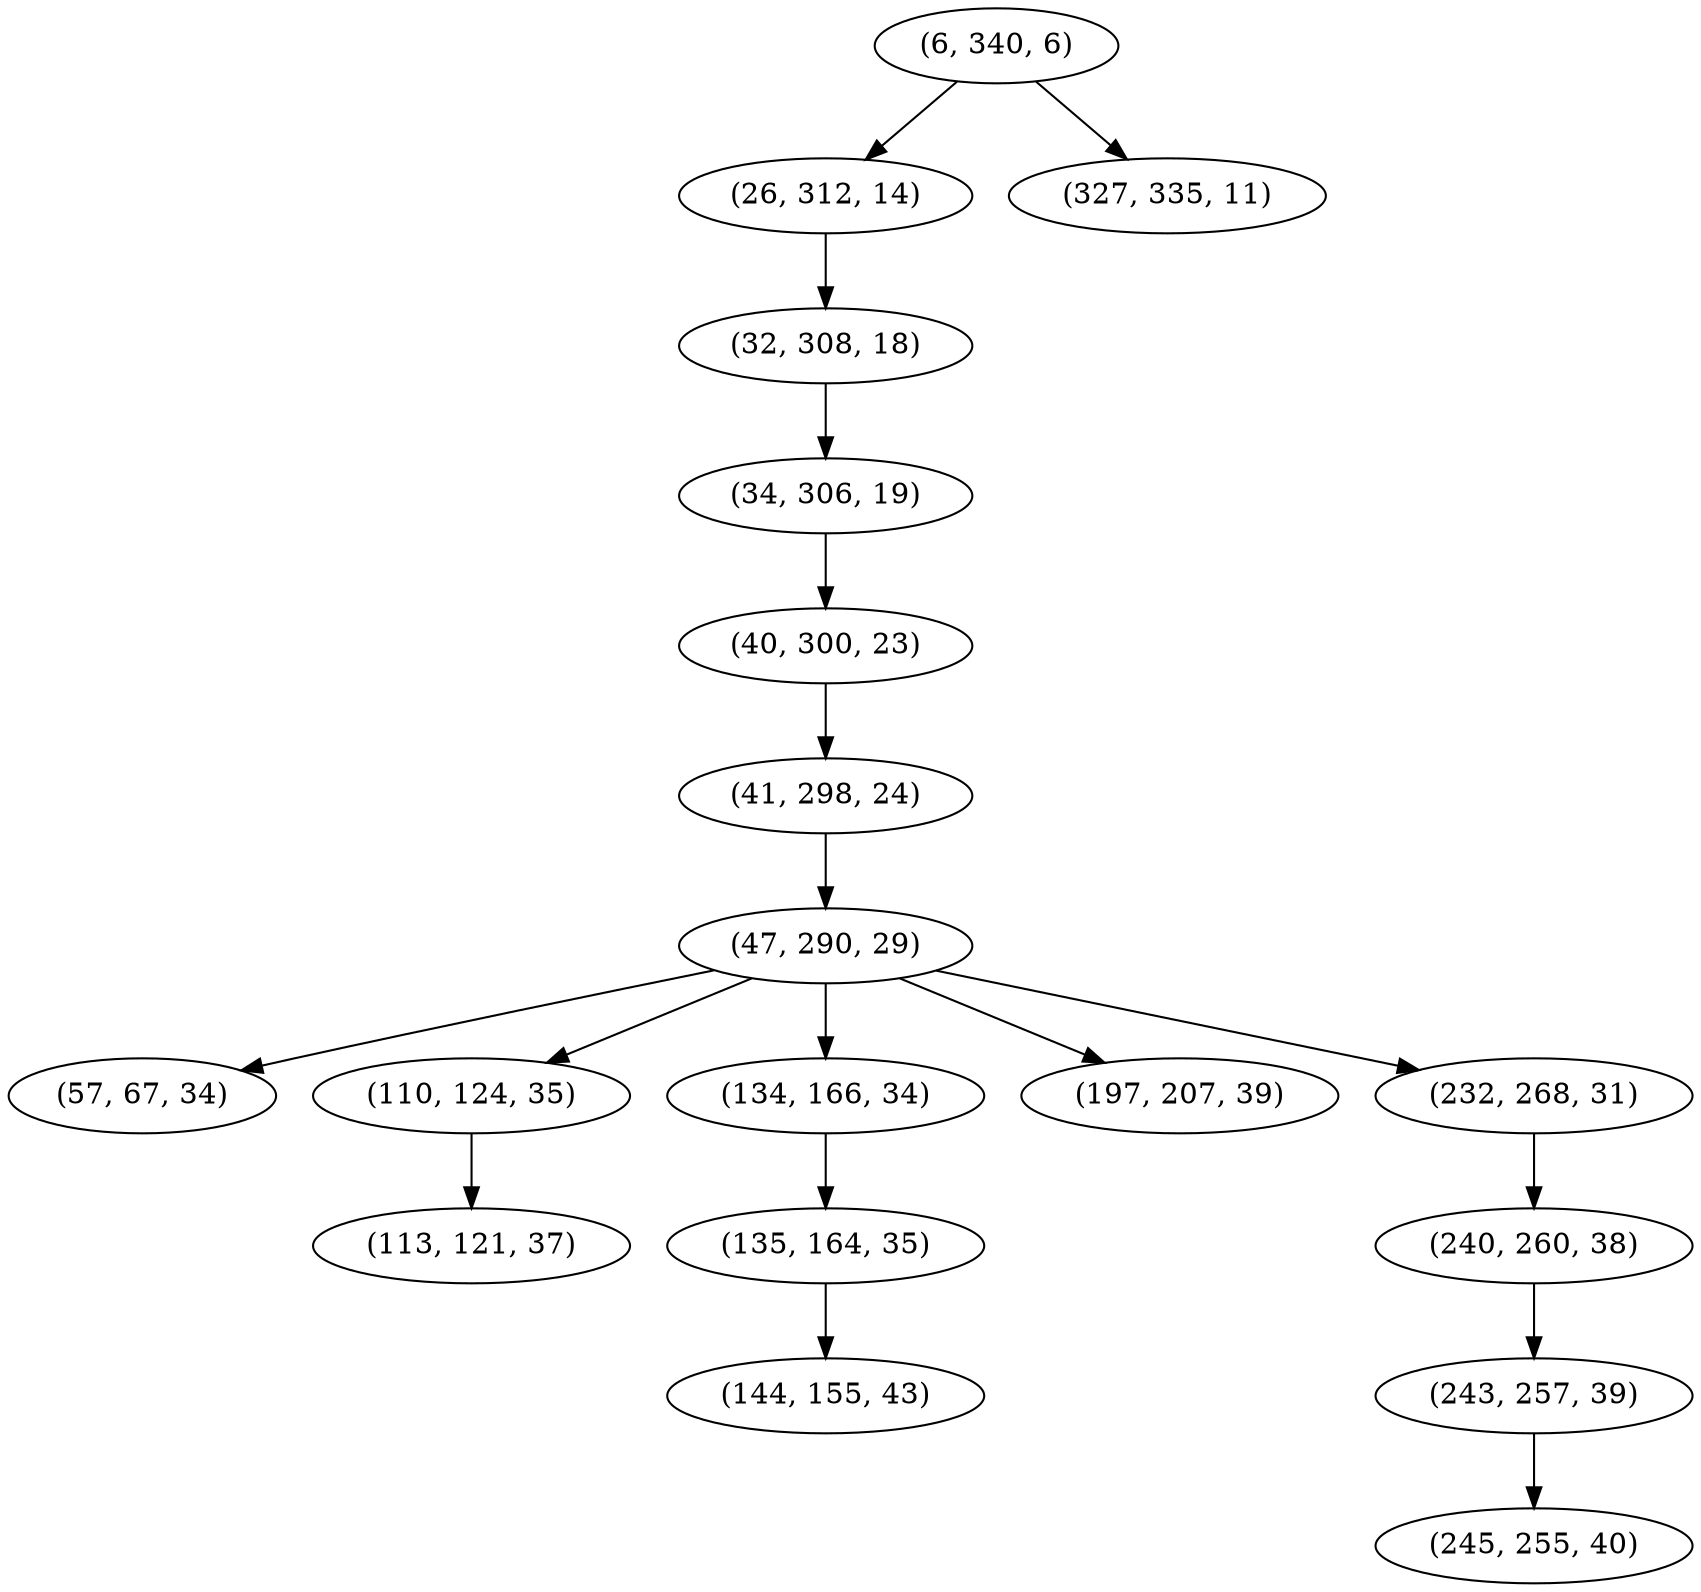 digraph tree {
    "(6, 340, 6)";
    "(26, 312, 14)";
    "(32, 308, 18)";
    "(34, 306, 19)";
    "(40, 300, 23)";
    "(41, 298, 24)";
    "(47, 290, 29)";
    "(57, 67, 34)";
    "(110, 124, 35)";
    "(113, 121, 37)";
    "(134, 166, 34)";
    "(135, 164, 35)";
    "(144, 155, 43)";
    "(197, 207, 39)";
    "(232, 268, 31)";
    "(240, 260, 38)";
    "(243, 257, 39)";
    "(245, 255, 40)";
    "(327, 335, 11)";
    "(6, 340, 6)" -> "(26, 312, 14)";
    "(6, 340, 6)" -> "(327, 335, 11)";
    "(26, 312, 14)" -> "(32, 308, 18)";
    "(32, 308, 18)" -> "(34, 306, 19)";
    "(34, 306, 19)" -> "(40, 300, 23)";
    "(40, 300, 23)" -> "(41, 298, 24)";
    "(41, 298, 24)" -> "(47, 290, 29)";
    "(47, 290, 29)" -> "(57, 67, 34)";
    "(47, 290, 29)" -> "(110, 124, 35)";
    "(47, 290, 29)" -> "(134, 166, 34)";
    "(47, 290, 29)" -> "(197, 207, 39)";
    "(47, 290, 29)" -> "(232, 268, 31)";
    "(110, 124, 35)" -> "(113, 121, 37)";
    "(134, 166, 34)" -> "(135, 164, 35)";
    "(135, 164, 35)" -> "(144, 155, 43)";
    "(232, 268, 31)" -> "(240, 260, 38)";
    "(240, 260, 38)" -> "(243, 257, 39)";
    "(243, 257, 39)" -> "(245, 255, 40)";
}
